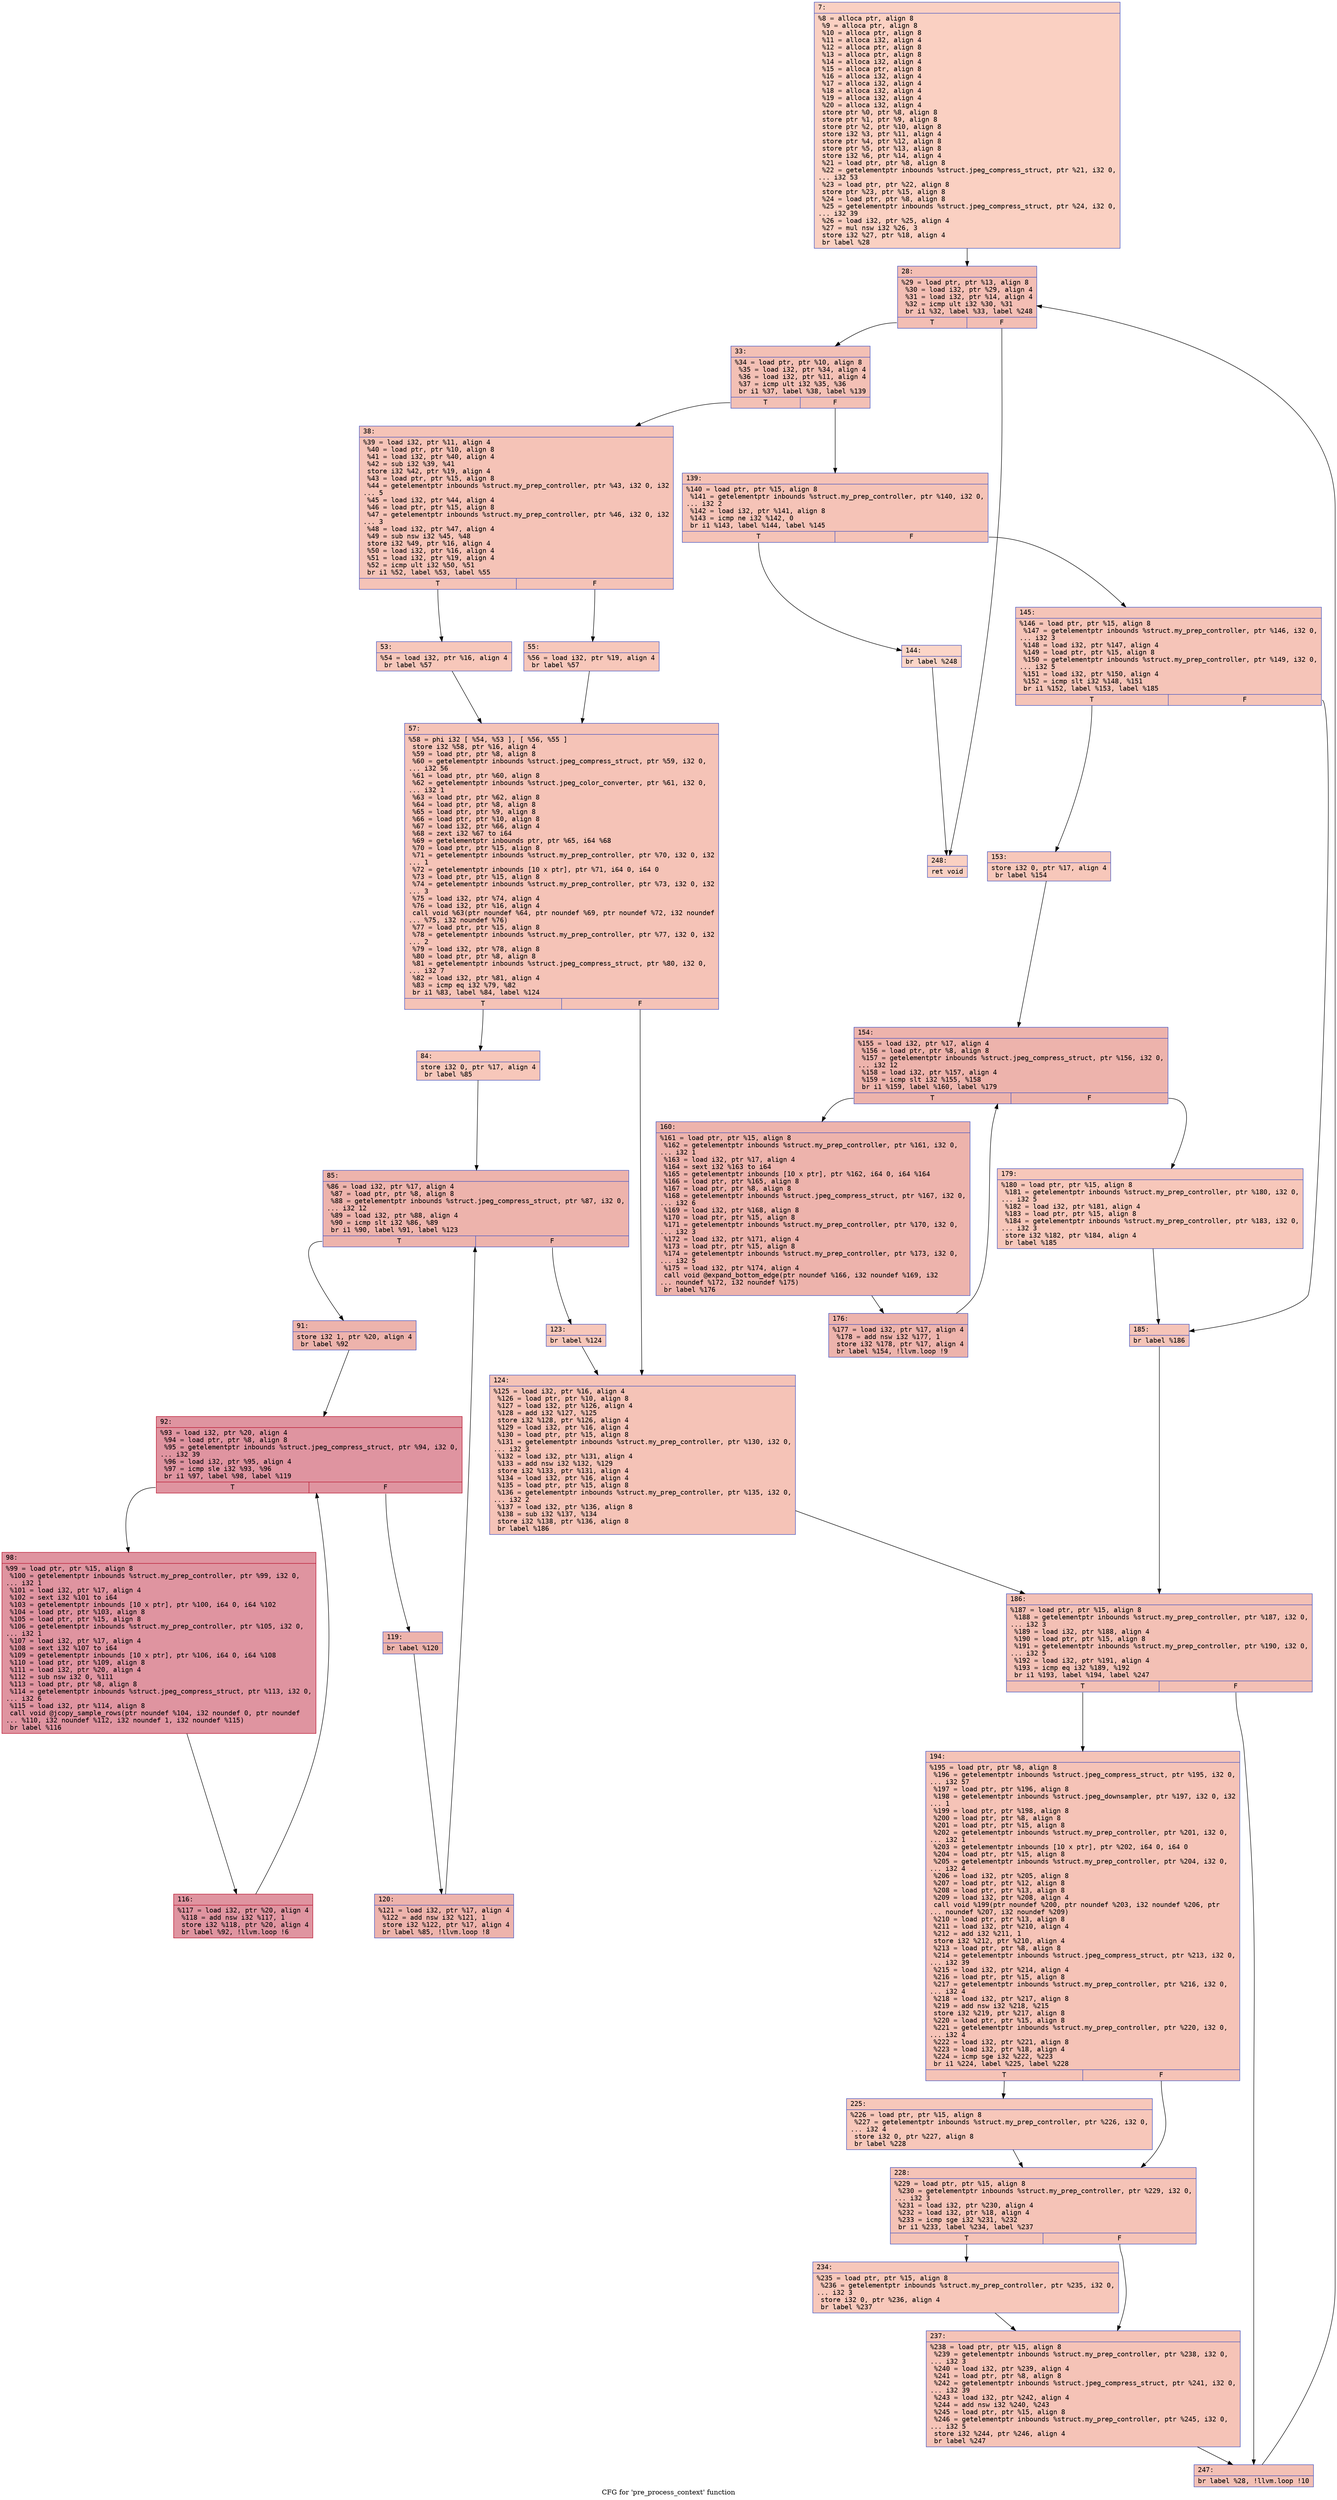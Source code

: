 digraph "CFG for 'pre_process_context' function" {
	label="CFG for 'pre_process_context' function";

	Node0x6000001ae3f0 [shape=record,color="#3d50c3ff", style=filled, fillcolor="#f3947570" fontname="Courier",label="{7:\l|  %8 = alloca ptr, align 8\l  %9 = alloca ptr, align 8\l  %10 = alloca ptr, align 8\l  %11 = alloca i32, align 4\l  %12 = alloca ptr, align 8\l  %13 = alloca ptr, align 8\l  %14 = alloca i32, align 4\l  %15 = alloca ptr, align 8\l  %16 = alloca i32, align 4\l  %17 = alloca i32, align 4\l  %18 = alloca i32, align 4\l  %19 = alloca i32, align 4\l  %20 = alloca i32, align 4\l  store ptr %0, ptr %8, align 8\l  store ptr %1, ptr %9, align 8\l  store ptr %2, ptr %10, align 8\l  store i32 %3, ptr %11, align 4\l  store ptr %4, ptr %12, align 8\l  store ptr %5, ptr %13, align 8\l  store i32 %6, ptr %14, align 4\l  %21 = load ptr, ptr %8, align 8\l  %22 = getelementptr inbounds %struct.jpeg_compress_struct, ptr %21, i32 0,\l... i32 53\l  %23 = load ptr, ptr %22, align 8\l  store ptr %23, ptr %15, align 8\l  %24 = load ptr, ptr %8, align 8\l  %25 = getelementptr inbounds %struct.jpeg_compress_struct, ptr %24, i32 0,\l... i32 39\l  %26 = load i32, ptr %25, align 4\l  %27 = mul nsw i32 %26, 3\l  store i32 %27, ptr %18, align 4\l  br label %28\l}"];
	Node0x6000001ae3f0 -> Node0x6000001ae440[tooltip="7 -> 28\nProbability 100.00%" ];
	Node0x6000001ae440 [shape=record,color="#3d50c3ff", style=filled, fillcolor="#e36c5570" fontname="Courier",label="{28:\l|  %29 = load ptr, ptr %13, align 8\l  %30 = load i32, ptr %29, align 4\l  %31 = load i32, ptr %14, align 4\l  %32 = icmp ult i32 %30, %31\l  br i1 %32, label %33, label %248\l|{<s0>T|<s1>F}}"];
	Node0x6000001ae440:s0 -> Node0x6000001ae490[tooltip="28 -> 33\nProbability 96.88%" ];
	Node0x6000001ae440:s1 -> Node0x6000001aee40[tooltip="28 -> 248\nProbability 3.12%" ];
	Node0x6000001ae490 [shape=record,color="#3d50c3ff", style=filled, fillcolor="#e5705870" fontname="Courier",label="{33:\l|  %34 = load ptr, ptr %10, align 8\l  %35 = load i32, ptr %34, align 4\l  %36 = load i32, ptr %11, align 4\l  %37 = icmp ult i32 %35, %36\l  br i1 %37, label %38, label %139\l|{<s0>T|<s1>F}}"];
	Node0x6000001ae490:s0 -> Node0x6000001ae4e0[tooltip="33 -> 38\nProbability 50.00%" ];
	Node0x6000001ae490:s1 -> Node0x6000001ae940[tooltip="33 -> 139\nProbability 50.00%" ];
	Node0x6000001ae4e0 [shape=record,color="#3d50c3ff", style=filled, fillcolor="#e8765c70" fontname="Courier",label="{38:\l|  %39 = load i32, ptr %11, align 4\l  %40 = load ptr, ptr %10, align 8\l  %41 = load i32, ptr %40, align 4\l  %42 = sub i32 %39, %41\l  store i32 %42, ptr %19, align 4\l  %43 = load ptr, ptr %15, align 8\l  %44 = getelementptr inbounds %struct.my_prep_controller, ptr %43, i32 0, i32\l... 5\l  %45 = load i32, ptr %44, align 4\l  %46 = load ptr, ptr %15, align 8\l  %47 = getelementptr inbounds %struct.my_prep_controller, ptr %46, i32 0, i32\l... 3\l  %48 = load i32, ptr %47, align 4\l  %49 = sub nsw i32 %45, %48\l  store i32 %49, ptr %16, align 4\l  %50 = load i32, ptr %16, align 4\l  %51 = load i32, ptr %19, align 4\l  %52 = icmp ult i32 %50, %51\l  br i1 %52, label %53, label %55\l|{<s0>T|<s1>F}}"];
	Node0x6000001ae4e0:s0 -> Node0x6000001ae530[tooltip="38 -> 53\nProbability 50.00%" ];
	Node0x6000001ae4e0:s1 -> Node0x6000001ae580[tooltip="38 -> 55\nProbability 50.00%" ];
	Node0x6000001ae530 [shape=record,color="#3d50c3ff", style=filled, fillcolor="#ec7f6370" fontname="Courier",label="{53:\l|  %54 = load i32, ptr %16, align 4\l  br label %57\l}"];
	Node0x6000001ae530 -> Node0x6000001ae5d0[tooltip="53 -> 57\nProbability 100.00%" ];
	Node0x6000001ae580 [shape=record,color="#3d50c3ff", style=filled, fillcolor="#ec7f6370" fontname="Courier",label="{55:\l|  %56 = load i32, ptr %19, align 4\l  br label %57\l}"];
	Node0x6000001ae580 -> Node0x6000001ae5d0[tooltip="55 -> 57\nProbability 100.00%" ];
	Node0x6000001ae5d0 [shape=record,color="#3d50c3ff", style=filled, fillcolor="#e8765c70" fontname="Courier",label="{57:\l|  %58 = phi i32 [ %54, %53 ], [ %56, %55 ]\l  store i32 %58, ptr %16, align 4\l  %59 = load ptr, ptr %8, align 8\l  %60 = getelementptr inbounds %struct.jpeg_compress_struct, ptr %59, i32 0,\l... i32 56\l  %61 = load ptr, ptr %60, align 8\l  %62 = getelementptr inbounds %struct.jpeg_color_converter, ptr %61, i32 0,\l... i32 1\l  %63 = load ptr, ptr %62, align 8\l  %64 = load ptr, ptr %8, align 8\l  %65 = load ptr, ptr %9, align 8\l  %66 = load ptr, ptr %10, align 8\l  %67 = load i32, ptr %66, align 4\l  %68 = zext i32 %67 to i64\l  %69 = getelementptr inbounds ptr, ptr %65, i64 %68\l  %70 = load ptr, ptr %15, align 8\l  %71 = getelementptr inbounds %struct.my_prep_controller, ptr %70, i32 0, i32\l... 1\l  %72 = getelementptr inbounds [10 x ptr], ptr %71, i64 0, i64 0\l  %73 = load ptr, ptr %15, align 8\l  %74 = getelementptr inbounds %struct.my_prep_controller, ptr %73, i32 0, i32\l... 3\l  %75 = load i32, ptr %74, align 4\l  %76 = load i32, ptr %16, align 4\l  call void %63(ptr noundef %64, ptr noundef %69, ptr noundef %72, i32 noundef\l... %75, i32 noundef %76)\l  %77 = load ptr, ptr %15, align 8\l  %78 = getelementptr inbounds %struct.my_prep_controller, ptr %77, i32 0, i32\l... 2\l  %79 = load i32, ptr %78, align 8\l  %80 = load ptr, ptr %8, align 8\l  %81 = getelementptr inbounds %struct.jpeg_compress_struct, ptr %80, i32 0,\l... i32 7\l  %82 = load i32, ptr %81, align 4\l  %83 = icmp eq i32 %79, %82\l  br i1 %83, label %84, label %124\l|{<s0>T|<s1>F}}"];
	Node0x6000001ae5d0:s0 -> Node0x6000001ae620[tooltip="57 -> 84\nProbability 50.00%" ];
	Node0x6000001ae5d0:s1 -> Node0x6000001ae8f0[tooltip="57 -> 124\nProbability 50.00%" ];
	Node0x6000001ae620 [shape=record,color="#3d50c3ff", style=filled, fillcolor="#ec7f6370" fontname="Courier",label="{84:\l|  store i32 0, ptr %17, align 4\l  br label %85\l}"];
	Node0x6000001ae620 -> Node0x6000001ae670[tooltip="84 -> 85\nProbability 100.00%" ];
	Node0x6000001ae670 [shape=record,color="#3d50c3ff", style=filled, fillcolor="#d6524470" fontname="Courier",label="{85:\l|  %86 = load i32, ptr %17, align 4\l  %87 = load ptr, ptr %8, align 8\l  %88 = getelementptr inbounds %struct.jpeg_compress_struct, ptr %87, i32 0,\l... i32 12\l  %89 = load i32, ptr %88, align 4\l  %90 = icmp slt i32 %86, %89\l  br i1 %90, label %91, label %123\l|{<s0>T|<s1>F}}"];
	Node0x6000001ae670:s0 -> Node0x6000001ae6c0[tooltip="85 -> 91\nProbability 96.88%" ];
	Node0x6000001ae670:s1 -> Node0x6000001ae8a0[tooltip="85 -> 123\nProbability 3.12%" ];
	Node0x6000001ae6c0 [shape=record,color="#3d50c3ff", style=filled, fillcolor="#d6524470" fontname="Courier",label="{91:\l|  store i32 1, ptr %20, align 4\l  br label %92\l}"];
	Node0x6000001ae6c0 -> Node0x6000001ae710[tooltip="91 -> 92\nProbability 100.00%" ];
	Node0x6000001ae710 [shape=record,color="#b70d28ff", style=filled, fillcolor="#b70d2870" fontname="Courier",label="{92:\l|  %93 = load i32, ptr %20, align 4\l  %94 = load ptr, ptr %8, align 8\l  %95 = getelementptr inbounds %struct.jpeg_compress_struct, ptr %94, i32 0,\l... i32 39\l  %96 = load i32, ptr %95, align 4\l  %97 = icmp sle i32 %93, %96\l  br i1 %97, label %98, label %119\l|{<s0>T|<s1>F}}"];
	Node0x6000001ae710:s0 -> Node0x6000001ae760[tooltip="92 -> 98\nProbability 96.88%" ];
	Node0x6000001ae710:s1 -> Node0x6000001ae800[tooltip="92 -> 119\nProbability 3.12%" ];
	Node0x6000001ae760 [shape=record,color="#b70d28ff", style=filled, fillcolor="#b70d2870" fontname="Courier",label="{98:\l|  %99 = load ptr, ptr %15, align 8\l  %100 = getelementptr inbounds %struct.my_prep_controller, ptr %99, i32 0,\l... i32 1\l  %101 = load i32, ptr %17, align 4\l  %102 = sext i32 %101 to i64\l  %103 = getelementptr inbounds [10 x ptr], ptr %100, i64 0, i64 %102\l  %104 = load ptr, ptr %103, align 8\l  %105 = load ptr, ptr %15, align 8\l  %106 = getelementptr inbounds %struct.my_prep_controller, ptr %105, i32 0,\l... i32 1\l  %107 = load i32, ptr %17, align 4\l  %108 = sext i32 %107 to i64\l  %109 = getelementptr inbounds [10 x ptr], ptr %106, i64 0, i64 %108\l  %110 = load ptr, ptr %109, align 8\l  %111 = load i32, ptr %20, align 4\l  %112 = sub nsw i32 0, %111\l  %113 = load ptr, ptr %8, align 8\l  %114 = getelementptr inbounds %struct.jpeg_compress_struct, ptr %113, i32 0,\l... i32 6\l  %115 = load i32, ptr %114, align 8\l  call void @jcopy_sample_rows(ptr noundef %104, i32 noundef 0, ptr noundef\l... %110, i32 noundef %112, i32 noundef 1, i32 noundef %115)\l  br label %116\l}"];
	Node0x6000001ae760 -> Node0x6000001ae7b0[tooltip="98 -> 116\nProbability 100.00%" ];
	Node0x6000001ae7b0 [shape=record,color="#b70d28ff", style=filled, fillcolor="#b70d2870" fontname="Courier",label="{116:\l|  %117 = load i32, ptr %20, align 4\l  %118 = add nsw i32 %117, 1\l  store i32 %118, ptr %20, align 4\l  br label %92, !llvm.loop !6\l}"];
	Node0x6000001ae7b0 -> Node0x6000001ae710[tooltip="116 -> 92\nProbability 100.00%" ];
	Node0x6000001ae800 [shape=record,color="#3d50c3ff", style=filled, fillcolor="#d6524470" fontname="Courier",label="{119:\l|  br label %120\l}"];
	Node0x6000001ae800 -> Node0x6000001ae850[tooltip="119 -> 120\nProbability 100.00%" ];
	Node0x6000001ae850 [shape=record,color="#3d50c3ff", style=filled, fillcolor="#d6524470" fontname="Courier",label="{120:\l|  %121 = load i32, ptr %17, align 4\l  %122 = add nsw i32 %121, 1\l  store i32 %122, ptr %17, align 4\l  br label %85, !llvm.loop !8\l}"];
	Node0x6000001ae850 -> Node0x6000001ae670[tooltip="120 -> 85\nProbability 100.00%" ];
	Node0x6000001ae8a0 [shape=record,color="#3d50c3ff", style=filled, fillcolor="#ec7f6370" fontname="Courier",label="{123:\l|  br label %124\l}"];
	Node0x6000001ae8a0 -> Node0x6000001ae8f0[tooltip="123 -> 124\nProbability 100.00%" ];
	Node0x6000001ae8f0 [shape=record,color="#3d50c3ff", style=filled, fillcolor="#e8765c70" fontname="Courier",label="{124:\l|  %125 = load i32, ptr %16, align 4\l  %126 = load ptr, ptr %10, align 8\l  %127 = load i32, ptr %126, align 4\l  %128 = add i32 %127, %125\l  store i32 %128, ptr %126, align 4\l  %129 = load i32, ptr %16, align 4\l  %130 = load ptr, ptr %15, align 8\l  %131 = getelementptr inbounds %struct.my_prep_controller, ptr %130, i32 0,\l... i32 3\l  %132 = load i32, ptr %131, align 4\l  %133 = add nsw i32 %132, %129\l  store i32 %133, ptr %131, align 4\l  %134 = load i32, ptr %16, align 4\l  %135 = load ptr, ptr %15, align 8\l  %136 = getelementptr inbounds %struct.my_prep_controller, ptr %135, i32 0,\l... i32 2\l  %137 = load i32, ptr %136, align 8\l  %138 = sub i32 %137, %134\l  store i32 %138, ptr %136, align 8\l  br label %186\l}"];
	Node0x6000001ae8f0 -> Node0x6000001aec10[tooltip="124 -> 186\nProbability 100.00%" ];
	Node0x6000001ae940 [shape=record,color="#3d50c3ff", style=filled, fillcolor="#e8765c70" fontname="Courier",label="{139:\l|  %140 = load ptr, ptr %15, align 8\l  %141 = getelementptr inbounds %struct.my_prep_controller, ptr %140, i32 0,\l... i32 2\l  %142 = load i32, ptr %141, align 8\l  %143 = icmp ne i32 %142, 0\l  br i1 %143, label %144, label %145\l|{<s0>T|<s1>F}}"];
	Node0x6000001ae940:s0 -> Node0x6000001ae990[tooltip="139 -> 144\nProbability 3.12%" ];
	Node0x6000001ae940:s1 -> Node0x6000001ae9e0[tooltip="139 -> 145\nProbability 96.88%" ];
	Node0x6000001ae990 [shape=record,color="#3d50c3ff", style=filled, fillcolor="#f5a08170" fontname="Courier",label="{144:\l|  br label %248\l}"];
	Node0x6000001ae990 -> Node0x6000001aee40[tooltip="144 -> 248\nProbability 100.00%" ];
	Node0x6000001ae9e0 [shape=record,color="#3d50c3ff", style=filled, fillcolor="#e97a5f70" fontname="Courier",label="{145:\l|  %146 = load ptr, ptr %15, align 8\l  %147 = getelementptr inbounds %struct.my_prep_controller, ptr %146, i32 0,\l... i32 3\l  %148 = load i32, ptr %147, align 4\l  %149 = load ptr, ptr %15, align 8\l  %150 = getelementptr inbounds %struct.my_prep_controller, ptr %149, i32 0,\l... i32 5\l  %151 = load i32, ptr %150, align 4\l  %152 = icmp slt i32 %148, %151\l  br i1 %152, label %153, label %185\l|{<s0>T|<s1>F}}"];
	Node0x6000001ae9e0:s0 -> Node0x6000001aea30[tooltip="145 -> 153\nProbability 50.00%" ];
	Node0x6000001ae9e0:s1 -> Node0x6000001aebc0[tooltip="145 -> 185\nProbability 50.00%" ];
	Node0x6000001aea30 [shape=record,color="#3d50c3ff", style=filled, fillcolor="#ec7f6370" fontname="Courier",label="{153:\l|  store i32 0, ptr %17, align 4\l  br label %154\l}"];
	Node0x6000001aea30 -> Node0x6000001aea80[tooltip="153 -> 154\nProbability 100.00%" ];
	Node0x6000001aea80 [shape=record,color="#3d50c3ff", style=filled, fillcolor="#d6524470" fontname="Courier",label="{154:\l|  %155 = load i32, ptr %17, align 4\l  %156 = load ptr, ptr %8, align 8\l  %157 = getelementptr inbounds %struct.jpeg_compress_struct, ptr %156, i32 0,\l... i32 12\l  %158 = load i32, ptr %157, align 4\l  %159 = icmp slt i32 %155, %158\l  br i1 %159, label %160, label %179\l|{<s0>T|<s1>F}}"];
	Node0x6000001aea80:s0 -> Node0x6000001aead0[tooltip="154 -> 160\nProbability 96.88%" ];
	Node0x6000001aea80:s1 -> Node0x6000001aeb70[tooltip="154 -> 179\nProbability 3.12%" ];
	Node0x6000001aead0 [shape=record,color="#3d50c3ff", style=filled, fillcolor="#d6524470" fontname="Courier",label="{160:\l|  %161 = load ptr, ptr %15, align 8\l  %162 = getelementptr inbounds %struct.my_prep_controller, ptr %161, i32 0,\l... i32 1\l  %163 = load i32, ptr %17, align 4\l  %164 = sext i32 %163 to i64\l  %165 = getelementptr inbounds [10 x ptr], ptr %162, i64 0, i64 %164\l  %166 = load ptr, ptr %165, align 8\l  %167 = load ptr, ptr %8, align 8\l  %168 = getelementptr inbounds %struct.jpeg_compress_struct, ptr %167, i32 0,\l... i32 6\l  %169 = load i32, ptr %168, align 8\l  %170 = load ptr, ptr %15, align 8\l  %171 = getelementptr inbounds %struct.my_prep_controller, ptr %170, i32 0,\l... i32 3\l  %172 = load i32, ptr %171, align 4\l  %173 = load ptr, ptr %15, align 8\l  %174 = getelementptr inbounds %struct.my_prep_controller, ptr %173, i32 0,\l... i32 5\l  %175 = load i32, ptr %174, align 4\l  call void @expand_bottom_edge(ptr noundef %166, i32 noundef %169, i32\l... noundef %172, i32 noundef %175)\l  br label %176\l}"];
	Node0x6000001aead0 -> Node0x6000001aeb20[tooltip="160 -> 176\nProbability 100.00%" ];
	Node0x6000001aeb20 [shape=record,color="#3d50c3ff", style=filled, fillcolor="#d6524470" fontname="Courier",label="{176:\l|  %177 = load i32, ptr %17, align 4\l  %178 = add nsw i32 %177, 1\l  store i32 %178, ptr %17, align 4\l  br label %154, !llvm.loop !9\l}"];
	Node0x6000001aeb20 -> Node0x6000001aea80[tooltip="176 -> 154\nProbability 100.00%" ];
	Node0x6000001aeb70 [shape=record,color="#3d50c3ff", style=filled, fillcolor="#ec7f6370" fontname="Courier",label="{179:\l|  %180 = load ptr, ptr %15, align 8\l  %181 = getelementptr inbounds %struct.my_prep_controller, ptr %180, i32 0,\l... i32 5\l  %182 = load i32, ptr %181, align 4\l  %183 = load ptr, ptr %15, align 8\l  %184 = getelementptr inbounds %struct.my_prep_controller, ptr %183, i32 0,\l... i32 3\l  store i32 %182, ptr %184, align 4\l  br label %185\l}"];
	Node0x6000001aeb70 -> Node0x6000001aebc0[tooltip="179 -> 185\nProbability 100.00%" ];
	Node0x6000001aebc0 [shape=record,color="#3d50c3ff", style=filled, fillcolor="#e97a5f70" fontname="Courier",label="{185:\l|  br label %186\l}"];
	Node0x6000001aebc0 -> Node0x6000001aec10[tooltip="185 -> 186\nProbability 100.00%" ];
	Node0x6000001aec10 [shape=record,color="#3d50c3ff", style=filled, fillcolor="#e5705870" fontname="Courier",label="{186:\l|  %187 = load ptr, ptr %15, align 8\l  %188 = getelementptr inbounds %struct.my_prep_controller, ptr %187, i32 0,\l... i32 3\l  %189 = load i32, ptr %188, align 4\l  %190 = load ptr, ptr %15, align 8\l  %191 = getelementptr inbounds %struct.my_prep_controller, ptr %190, i32 0,\l... i32 5\l  %192 = load i32, ptr %191, align 4\l  %193 = icmp eq i32 %189, %192\l  br i1 %193, label %194, label %247\l|{<s0>T|<s1>F}}"];
	Node0x6000001aec10:s0 -> Node0x6000001aec60[tooltip="186 -> 194\nProbability 50.00%" ];
	Node0x6000001aec10:s1 -> Node0x6000001aedf0[tooltip="186 -> 247\nProbability 50.00%" ];
	Node0x6000001aec60 [shape=record,color="#3d50c3ff", style=filled, fillcolor="#e8765c70" fontname="Courier",label="{194:\l|  %195 = load ptr, ptr %8, align 8\l  %196 = getelementptr inbounds %struct.jpeg_compress_struct, ptr %195, i32 0,\l... i32 57\l  %197 = load ptr, ptr %196, align 8\l  %198 = getelementptr inbounds %struct.jpeg_downsampler, ptr %197, i32 0, i32\l... 1\l  %199 = load ptr, ptr %198, align 8\l  %200 = load ptr, ptr %8, align 8\l  %201 = load ptr, ptr %15, align 8\l  %202 = getelementptr inbounds %struct.my_prep_controller, ptr %201, i32 0,\l... i32 1\l  %203 = getelementptr inbounds [10 x ptr], ptr %202, i64 0, i64 0\l  %204 = load ptr, ptr %15, align 8\l  %205 = getelementptr inbounds %struct.my_prep_controller, ptr %204, i32 0,\l... i32 4\l  %206 = load i32, ptr %205, align 8\l  %207 = load ptr, ptr %12, align 8\l  %208 = load ptr, ptr %13, align 8\l  %209 = load i32, ptr %208, align 4\l  call void %199(ptr noundef %200, ptr noundef %203, i32 noundef %206, ptr\l... noundef %207, i32 noundef %209)\l  %210 = load ptr, ptr %13, align 8\l  %211 = load i32, ptr %210, align 4\l  %212 = add i32 %211, 1\l  store i32 %212, ptr %210, align 4\l  %213 = load ptr, ptr %8, align 8\l  %214 = getelementptr inbounds %struct.jpeg_compress_struct, ptr %213, i32 0,\l... i32 39\l  %215 = load i32, ptr %214, align 4\l  %216 = load ptr, ptr %15, align 8\l  %217 = getelementptr inbounds %struct.my_prep_controller, ptr %216, i32 0,\l... i32 4\l  %218 = load i32, ptr %217, align 8\l  %219 = add nsw i32 %218, %215\l  store i32 %219, ptr %217, align 8\l  %220 = load ptr, ptr %15, align 8\l  %221 = getelementptr inbounds %struct.my_prep_controller, ptr %220, i32 0,\l... i32 4\l  %222 = load i32, ptr %221, align 8\l  %223 = load i32, ptr %18, align 4\l  %224 = icmp sge i32 %222, %223\l  br i1 %224, label %225, label %228\l|{<s0>T|<s1>F}}"];
	Node0x6000001aec60:s0 -> Node0x6000001aecb0[tooltip="194 -> 225\nProbability 50.00%" ];
	Node0x6000001aec60:s1 -> Node0x6000001aed00[tooltip="194 -> 228\nProbability 50.00%" ];
	Node0x6000001aecb0 [shape=record,color="#3d50c3ff", style=filled, fillcolor="#ec7f6370" fontname="Courier",label="{225:\l|  %226 = load ptr, ptr %15, align 8\l  %227 = getelementptr inbounds %struct.my_prep_controller, ptr %226, i32 0,\l... i32 4\l  store i32 0, ptr %227, align 8\l  br label %228\l}"];
	Node0x6000001aecb0 -> Node0x6000001aed00[tooltip="225 -> 228\nProbability 100.00%" ];
	Node0x6000001aed00 [shape=record,color="#3d50c3ff", style=filled, fillcolor="#e8765c70" fontname="Courier",label="{228:\l|  %229 = load ptr, ptr %15, align 8\l  %230 = getelementptr inbounds %struct.my_prep_controller, ptr %229, i32 0,\l... i32 3\l  %231 = load i32, ptr %230, align 4\l  %232 = load i32, ptr %18, align 4\l  %233 = icmp sge i32 %231, %232\l  br i1 %233, label %234, label %237\l|{<s0>T|<s1>F}}"];
	Node0x6000001aed00:s0 -> Node0x6000001aed50[tooltip="228 -> 234\nProbability 50.00%" ];
	Node0x6000001aed00:s1 -> Node0x6000001aeda0[tooltip="228 -> 237\nProbability 50.00%" ];
	Node0x6000001aed50 [shape=record,color="#3d50c3ff", style=filled, fillcolor="#ec7f6370" fontname="Courier",label="{234:\l|  %235 = load ptr, ptr %15, align 8\l  %236 = getelementptr inbounds %struct.my_prep_controller, ptr %235, i32 0,\l... i32 3\l  store i32 0, ptr %236, align 4\l  br label %237\l}"];
	Node0x6000001aed50 -> Node0x6000001aeda0[tooltip="234 -> 237\nProbability 100.00%" ];
	Node0x6000001aeda0 [shape=record,color="#3d50c3ff", style=filled, fillcolor="#e8765c70" fontname="Courier",label="{237:\l|  %238 = load ptr, ptr %15, align 8\l  %239 = getelementptr inbounds %struct.my_prep_controller, ptr %238, i32 0,\l... i32 3\l  %240 = load i32, ptr %239, align 4\l  %241 = load ptr, ptr %8, align 8\l  %242 = getelementptr inbounds %struct.jpeg_compress_struct, ptr %241, i32 0,\l... i32 39\l  %243 = load i32, ptr %242, align 4\l  %244 = add nsw i32 %240, %243\l  %245 = load ptr, ptr %15, align 8\l  %246 = getelementptr inbounds %struct.my_prep_controller, ptr %245, i32 0,\l... i32 5\l  store i32 %244, ptr %246, align 4\l  br label %247\l}"];
	Node0x6000001aeda0 -> Node0x6000001aedf0[tooltip="237 -> 247\nProbability 100.00%" ];
	Node0x6000001aedf0 [shape=record,color="#3d50c3ff", style=filled, fillcolor="#e5705870" fontname="Courier",label="{247:\l|  br label %28, !llvm.loop !10\l}"];
	Node0x6000001aedf0 -> Node0x6000001ae440[tooltip="247 -> 28\nProbability 100.00%" ];
	Node0x6000001aee40 [shape=record,color="#3d50c3ff", style=filled, fillcolor="#f3947570" fontname="Courier",label="{248:\l|  ret void\l}"];
}
